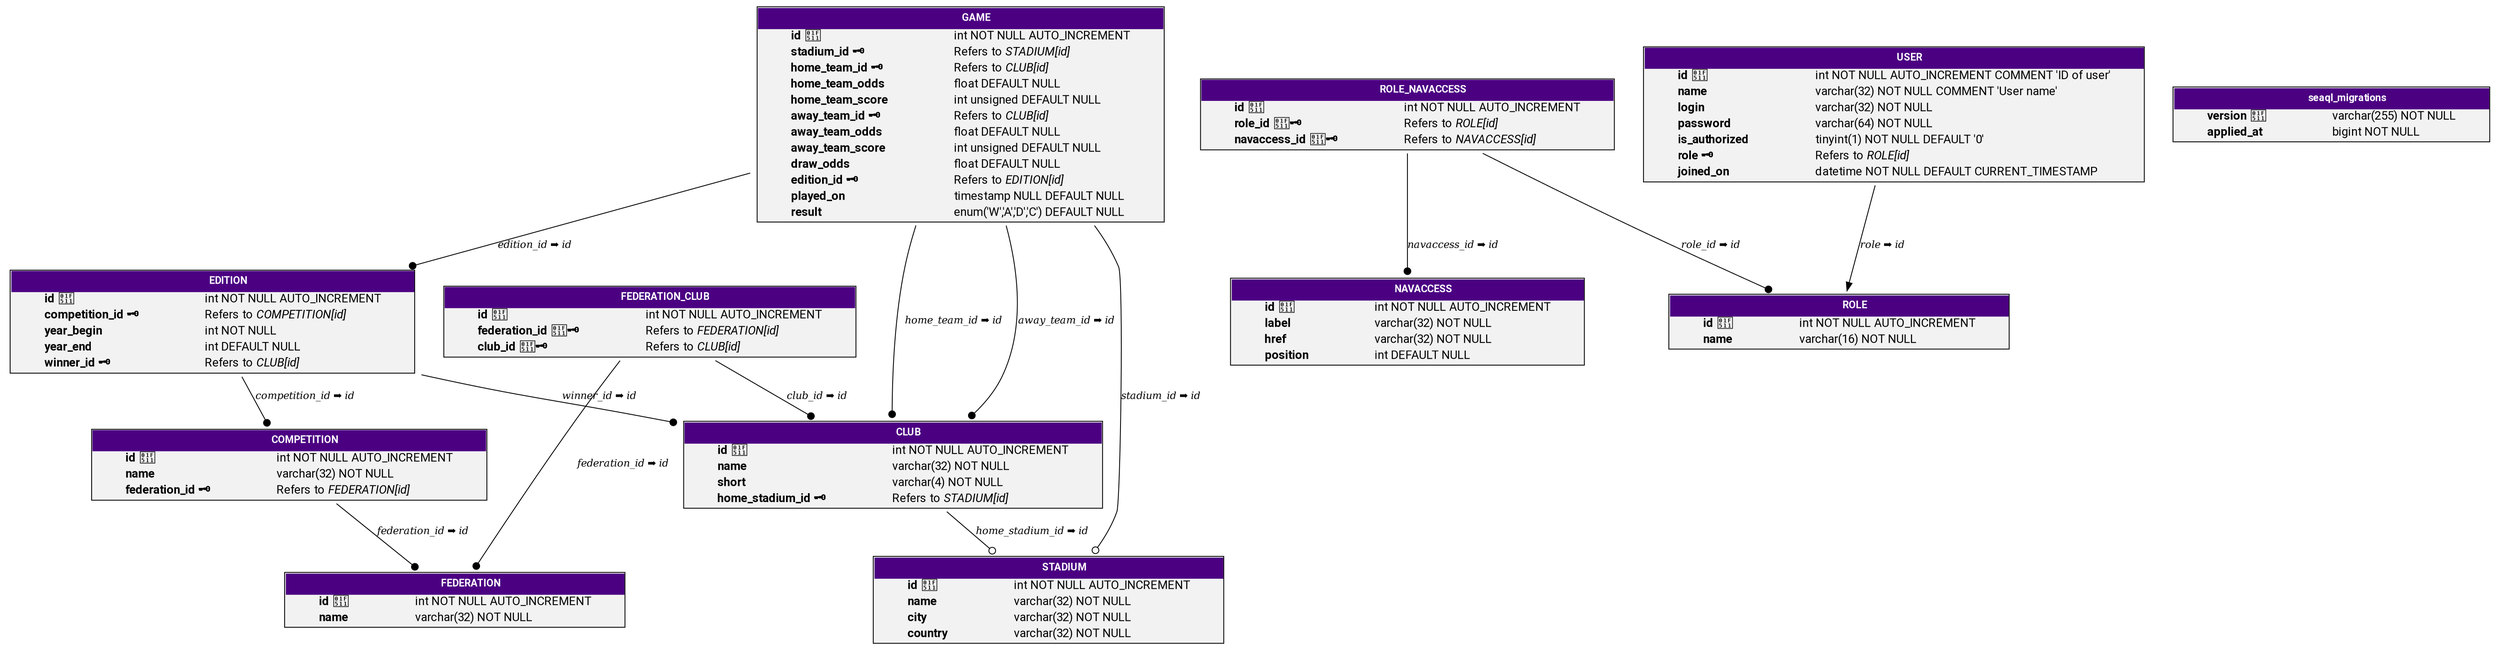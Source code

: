 //This file has been generated with doteur, enjoy!
digraph doteur {


    

    node [

        shape = "plaintext"
    ]



    

    "CLUB" [label=<
        <TABLE BGCOLOR="grey95" BORDER="1" CELLBORDER="0" CELLSPACING="0">

        <TR><TD COLSPAN="2" CELLPADDING="5" ALIGN="CENTER" BGCOLOR="indigo">
        <FONT FACE="Roboto" COLOR="white" POINT-SIZE="12">
        <B>CLUB</B>
        </FONT></TD></TR>

        <TR><TD ALIGN="LEFT" BORDER="0">
        <FONT COLOR="black" FACE="Roboto"><B>id 🔑</B></FONT>
        </TD><TD ALIGN="LEFT">
        <FONT FACE="Roboto" COLOR="black">int NOT NULL AUTO_INCREMENT</FONT>
        </TD></TR>

        <TR><TD ALIGN="LEFT" BORDER="0">
        <FONT COLOR="black" FACE="Roboto"><B>name</B></FONT>
        </TD><TD ALIGN="LEFT">
        <FONT COLOR="black" FACE="Roboto">varchar(32) NOT NULL</FONT>
        </TD></TR>

        <TR><TD ALIGN="LEFT" BORDER="0">
        <FONT COLOR="black" FACE="Roboto"><B>short</B></FONT>
        </TD><TD ALIGN="LEFT">
        <FONT COLOR="black" FACE="Roboto">varchar(4) NOT NULL</FONT>
        </TD></TR>

        <TR><TD ALIGN="LEFT" BORDER="0">
        <FONT COLOR="black" FACE="Roboto"><B>home_stadium_id 🗝️</B></FONT>
        </TD><TD ALIGN="LEFT">
        <FONT FACE="Roboto" COLOR="black">Refers to <I>STADIUM[id]</I></FONT>
        </TD></TR>

	</TABLE> >]


    "COMPETITION" [label=<
        <TABLE BGCOLOR="grey95" BORDER="1" CELLBORDER="0" CELLSPACING="0">

        <TR><TD COLSPAN="2" CELLPADDING="5" ALIGN="CENTER" BGCOLOR="indigo">
        <FONT FACE="Roboto" COLOR="white" POINT-SIZE="12">
        <B>COMPETITION</B>
        </FONT></TD></TR>

        <TR><TD ALIGN="LEFT" BORDER="0">
        <FONT COLOR="black" FACE="Roboto"><B>id 🔑</B></FONT>
        </TD><TD ALIGN="LEFT">
        <FONT FACE="Roboto" COLOR="black">int NOT NULL AUTO_INCREMENT</FONT>
        </TD></TR>

        <TR><TD ALIGN="LEFT" BORDER="0">
        <FONT COLOR="black" FACE="Roboto"><B>name</B></FONT>
        </TD><TD ALIGN="LEFT">
        <FONT COLOR="black" FACE="Roboto">varchar(32) NOT NULL</FONT>
        </TD></TR>

        <TR><TD ALIGN="LEFT" BORDER="0">
        <FONT COLOR="black" FACE="Roboto"><B>federation_id 🗝️</B></FONT>
        </TD><TD ALIGN="LEFT">
        <FONT FACE="Roboto" COLOR="black">Refers to <I>FEDERATION[id]</I></FONT>
        </TD></TR>

	</TABLE> >]


    "EDITION" [label=<
        <TABLE BGCOLOR="grey95" BORDER="1" CELLBORDER="0" CELLSPACING="0">

        <TR><TD COLSPAN="2" CELLPADDING="5" ALIGN="CENTER" BGCOLOR="indigo">
        <FONT FACE="Roboto" COLOR="white" POINT-SIZE="12">
        <B>EDITION</B>
        </FONT></TD></TR>

        <TR><TD ALIGN="LEFT" BORDER="0">
        <FONT COLOR="black" FACE="Roboto"><B>id 🔑</B></FONT>
        </TD><TD ALIGN="LEFT">
        <FONT FACE="Roboto" COLOR="black">int NOT NULL AUTO_INCREMENT</FONT>
        </TD></TR>

        <TR><TD ALIGN="LEFT" BORDER="0">
        <FONT COLOR="black" FACE="Roboto"><B>competition_id 🗝️</B></FONT>
        </TD><TD ALIGN="LEFT">
        <FONT FACE="Roboto" COLOR="black">Refers to <I>COMPETITION[id]</I></FONT>
        </TD></TR>

        <TR><TD ALIGN="LEFT" BORDER="0">
        <FONT COLOR="black" FACE="Roboto"><B>year_begin</B></FONT>
        </TD><TD ALIGN="LEFT">
        <FONT COLOR="black" FACE="Roboto">int NOT NULL</FONT>
        </TD></TR>

        <TR><TD ALIGN="LEFT" BORDER="0">
        <FONT COLOR="black" FACE="Roboto"><B>year_end</B></FONT>
        </TD><TD ALIGN="LEFT">
        <FONT COLOR="black" FACE="Roboto">int DEFAULT NULL</FONT>
        </TD></TR>

        <TR><TD ALIGN="LEFT" BORDER="0">
        <FONT COLOR="black" FACE="Roboto"><B>winner_id 🗝️</B></FONT>
        </TD><TD ALIGN="LEFT">
        <FONT FACE="Roboto" COLOR="black">Refers to <I>CLUB[id]</I></FONT>
        </TD></TR>

	</TABLE> >]


    "FEDERATION" [label=<
        <TABLE BGCOLOR="grey95" BORDER="1" CELLBORDER="0" CELLSPACING="0">

        <TR><TD COLSPAN="2" CELLPADDING="5" ALIGN="CENTER" BGCOLOR="indigo">
        <FONT FACE="Roboto" COLOR="white" POINT-SIZE="12">
        <B>FEDERATION</B>
        </FONT></TD></TR>

        <TR><TD ALIGN="LEFT" BORDER="0">
        <FONT COLOR="black" FACE="Roboto"><B>id 🔑</B></FONT>
        </TD><TD ALIGN="LEFT">
        <FONT FACE="Roboto" COLOR="black">int NOT NULL AUTO_INCREMENT</FONT>
        </TD></TR>

        <TR><TD ALIGN="LEFT" BORDER="0">
        <FONT COLOR="black" FACE="Roboto"><B>name</B></FONT>
        </TD><TD ALIGN="LEFT">
        <FONT COLOR="black" FACE="Roboto">varchar(32) NOT NULL</FONT>
        </TD></TR>

	</TABLE> >]


    "FEDERATION_CLUB" [label=<
        <TABLE BGCOLOR="grey95" BORDER="1" CELLBORDER="0" CELLSPACING="0">

        <TR><TD COLSPAN="2" CELLPADDING="5" ALIGN="CENTER" BGCOLOR="indigo">
        <FONT FACE="Roboto" COLOR="white" POINT-SIZE="12">
        <B>FEDERATION_CLUB</B>
        </FONT></TD></TR>

        <TR><TD ALIGN="LEFT" BORDER="0">
        <FONT COLOR="black" FACE="Roboto"><B>id 🔑</B></FONT>
        </TD><TD ALIGN="LEFT">
        <FONT FACE="Roboto" COLOR="black">int NOT NULL AUTO_INCREMENT</FONT>
        </TD></TR>

        <TR><TD ALIGN="LEFT" BORDER="0">
        <FONT COLOR="black" FACE="Roboto"><B>federation_id 🔑🗝️</B></FONT>
        </TD><TD ALIGN="LEFT">
        <FONT FACE="Roboto" COLOR="black">Refers to <I>FEDERATION[id]</I></FONT>
        </TD></TR>

        <TR><TD ALIGN="LEFT" BORDER="0">
        <FONT COLOR="black" FACE="Roboto"><B>club_id 🔑🗝️</B></FONT>
        </TD><TD ALIGN="LEFT">
        <FONT FACE="Roboto" COLOR="black">Refers to <I>CLUB[id]</I></FONT>
        </TD></TR>

	</TABLE> >]


    "GAME" [label=<
        <TABLE BGCOLOR="grey95" BORDER="1" CELLBORDER="0" CELLSPACING="0">

        <TR><TD COLSPAN="2" CELLPADDING="5" ALIGN="CENTER" BGCOLOR="indigo">
        <FONT FACE="Roboto" COLOR="white" POINT-SIZE="12">
        <B>GAME</B>
        </FONT></TD></TR>

        <TR><TD ALIGN="LEFT" BORDER="0">
        <FONT COLOR="black" FACE="Roboto"><B>id 🔑</B></FONT>
        </TD><TD ALIGN="LEFT">
        <FONT FACE="Roboto" COLOR="black">int NOT NULL AUTO_INCREMENT</FONT>
        </TD></TR>

        <TR><TD ALIGN="LEFT" BORDER="0">
        <FONT COLOR="black" FACE="Roboto"><B>stadium_id 🗝️</B></FONT>
        </TD><TD ALIGN="LEFT">
        <FONT FACE="Roboto" COLOR="black">Refers to <I>STADIUM[id]</I></FONT>
        </TD></TR>

        <TR><TD ALIGN="LEFT" BORDER="0">
        <FONT COLOR="black" FACE="Roboto"><B>home_team_id 🗝️</B></FONT>
        </TD><TD ALIGN="LEFT">
        <FONT FACE="Roboto" COLOR="black">Refers to <I>CLUB[id]</I></FONT>
        </TD></TR>

        <TR><TD ALIGN="LEFT" BORDER="0">
        <FONT COLOR="black" FACE="Roboto"><B>home_team_odds</B></FONT>
        </TD><TD ALIGN="LEFT">
        <FONT COLOR="black" FACE="Roboto">float DEFAULT NULL</FONT>
        </TD></TR>

        <TR><TD ALIGN="LEFT" BORDER="0">
        <FONT COLOR="black" FACE="Roboto"><B>home_team_score</B></FONT>
        </TD><TD ALIGN="LEFT">
        <FONT COLOR="black" FACE="Roboto">int unsigned DEFAULT NULL</FONT>
        </TD></TR>

        <TR><TD ALIGN="LEFT" BORDER="0">
        <FONT COLOR="black" FACE="Roboto"><B>away_team_id 🗝️</B></FONT>
        </TD><TD ALIGN="LEFT">
        <FONT FACE="Roboto" COLOR="black">Refers to <I>CLUB[id]</I></FONT>
        </TD></TR>

        <TR><TD ALIGN="LEFT" BORDER="0">
        <FONT COLOR="black" FACE="Roboto"><B>away_team_odds</B></FONT>
        </TD><TD ALIGN="LEFT">
        <FONT COLOR="black" FACE="Roboto">float DEFAULT NULL</FONT>
        </TD></TR>

        <TR><TD ALIGN="LEFT" BORDER="0">
        <FONT COLOR="black" FACE="Roboto"><B>away_team_score</B></FONT>
        </TD><TD ALIGN="LEFT">
        <FONT COLOR="black" FACE="Roboto">int unsigned DEFAULT NULL</FONT>
        </TD></TR>

        <TR><TD ALIGN="LEFT" BORDER="0">
        <FONT COLOR="black" FACE="Roboto"><B>draw_odds</B></FONT>
        </TD><TD ALIGN="LEFT">
        <FONT COLOR="black" FACE="Roboto">float DEFAULT NULL</FONT>
        </TD></TR>

        <TR><TD ALIGN="LEFT" BORDER="0">
        <FONT COLOR="black" FACE="Roboto"><B>edition_id 🗝️</B></FONT>
        </TD><TD ALIGN="LEFT">
        <FONT FACE="Roboto" COLOR="black">Refers to <I>EDITION[id]</I></FONT>
        </TD></TR>

        <TR><TD ALIGN="LEFT" BORDER="0">
        <FONT COLOR="black" FACE="Roboto"><B>played_on</B></FONT>
        </TD><TD ALIGN="LEFT">
        <FONT COLOR="black" FACE="Roboto">timestamp NULL DEFAULT NULL</FONT>
        </TD></TR>

        <TR><TD ALIGN="LEFT" BORDER="0">
        <FONT COLOR="black" FACE="Roboto"><B>result</B></FONT>
        </TD><TD ALIGN="LEFT">
        <FONT COLOR="black" FACE="Roboto">enum('W','A','D','C') DEFAULT NULL</FONT>
        </TD></TR>

	</TABLE> >]


    "NAVACCESS" [label=<
        <TABLE BGCOLOR="grey95" BORDER="1" CELLBORDER="0" CELLSPACING="0">

        <TR><TD COLSPAN="2" CELLPADDING="5" ALIGN="CENTER" BGCOLOR="indigo">
        <FONT FACE="Roboto" COLOR="white" POINT-SIZE="12">
        <B>NAVACCESS</B>
        </FONT></TD></TR>

        <TR><TD ALIGN="LEFT" BORDER="0">
        <FONT COLOR="black" FACE="Roboto"><B>id 🔑</B></FONT>
        </TD><TD ALIGN="LEFT">
        <FONT FACE="Roboto" COLOR="black">int NOT NULL AUTO_INCREMENT</FONT>
        </TD></TR>

        <TR><TD ALIGN="LEFT" BORDER="0">
        <FONT COLOR="black" FACE="Roboto"><B>label</B></FONT>
        </TD><TD ALIGN="LEFT">
        <FONT COLOR="black" FACE="Roboto">varchar(32) NOT NULL</FONT>
        </TD></TR>

        <TR><TD ALIGN="LEFT" BORDER="0">
        <FONT COLOR="black" FACE="Roboto"><B>href</B></FONT>
        </TD><TD ALIGN="LEFT">
        <FONT COLOR="black" FACE="Roboto">varchar(32) NOT NULL</FONT>
        </TD></TR>

        <TR><TD ALIGN="LEFT" BORDER="0">
        <FONT COLOR="black" FACE="Roboto"><B>position</B></FONT>
        </TD><TD ALIGN="LEFT">
        <FONT COLOR="black" FACE="Roboto">int DEFAULT NULL</FONT>
        </TD></TR>

	</TABLE> >]


    "ROLE" [label=<
        <TABLE BGCOLOR="grey95" BORDER="1" CELLBORDER="0" CELLSPACING="0">

        <TR><TD COLSPAN="2" CELLPADDING="5" ALIGN="CENTER" BGCOLOR="indigo">
        <FONT FACE="Roboto" COLOR="white" POINT-SIZE="12">
        <B>ROLE</B>
        </FONT></TD></TR>

        <TR><TD ALIGN="LEFT" BORDER="0">
        <FONT COLOR="black" FACE="Roboto"><B>id 🔑</B></FONT>
        </TD><TD ALIGN="LEFT">
        <FONT FACE="Roboto" COLOR="black">int NOT NULL AUTO_INCREMENT</FONT>
        </TD></TR>

        <TR><TD ALIGN="LEFT" BORDER="0">
        <FONT COLOR="black" FACE="Roboto"><B>name</B></FONT>
        </TD><TD ALIGN="LEFT">
        <FONT COLOR="black" FACE="Roboto">varchar(16) NOT NULL</FONT>
        </TD></TR>

	</TABLE> >]


    "ROLE_NAVACCESS" [label=<
        <TABLE BGCOLOR="grey95" BORDER="1" CELLBORDER="0" CELLSPACING="0">

        <TR><TD COLSPAN="2" CELLPADDING="5" ALIGN="CENTER" BGCOLOR="indigo">
        <FONT FACE="Roboto" COLOR="white" POINT-SIZE="12">
        <B>ROLE_NAVACCESS</B>
        </FONT></TD></TR>

        <TR><TD ALIGN="LEFT" BORDER="0">
        <FONT COLOR="black" FACE="Roboto"><B>id 🔑</B></FONT>
        </TD><TD ALIGN="LEFT">
        <FONT FACE="Roboto" COLOR="black">int NOT NULL AUTO_INCREMENT</FONT>
        </TD></TR>

        <TR><TD ALIGN="LEFT" BORDER="0">
        <FONT COLOR="black" FACE="Roboto"><B>role_id 🔑🗝️</B></FONT>
        </TD><TD ALIGN="LEFT">
        <FONT FACE="Roboto" COLOR="black">Refers to <I>ROLE[id]</I></FONT>
        </TD></TR>

        <TR><TD ALIGN="LEFT" BORDER="0">
        <FONT COLOR="black" FACE="Roboto"><B>navaccess_id 🔑🗝️</B></FONT>
        </TD><TD ALIGN="LEFT">
        <FONT FACE="Roboto" COLOR="black">Refers to <I>NAVACCESS[id]</I></FONT>
        </TD></TR>

	</TABLE> >]


    "STADIUM" [label=<
        <TABLE BGCOLOR="grey95" BORDER="1" CELLBORDER="0" CELLSPACING="0">

        <TR><TD COLSPAN="2" CELLPADDING="5" ALIGN="CENTER" BGCOLOR="indigo">
        <FONT FACE="Roboto" COLOR="white" POINT-SIZE="12">
        <B>STADIUM</B>
        </FONT></TD></TR>

        <TR><TD ALIGN="LEFT" BORDER="0">
        <FONT COLOR="black" FACE="Roboto"><B>id 🔑</B></FONT>
        </TD><TD ALIGN="LEFT">
        <FONT FACE="Roboto" COLOR="black">int NOT NULL AUTO_INCREMENT</FONT>
        </TD></TR>

        <TR><TD ALIGN="LEFT" BORDER="0">
        <FONT COLOR="black" FACE="Roboto"><B>name</B></FONT>
        </TD><TD ALIGN="LEFT">
        <FONT COLOR="black" FACE="Roboto">varchar(32) NOT NULL</FONT>
        </TD></TR>

        <TR><TD ALIGN="LEFT" BORDER="0">
        <FONT COLOR="black" FACE="Roboto"><B>city</B></FONT>
        </TD><TD ALIGN="LEFT">
        <FONT COLOR="black" FACE="Roboto">varchar(32) NOT NULL</FONT>
        </TD></TR>

        <TR><TD ALIGN="LEFT" BORDER="0">
        <FONT COLOR="black" FACE="Roboto"><B>country</B></FONT>
        </TD><TD ALIGN="LEFT">
        <FONT COLOR="black" FACE="Roboto">varchar(32) NOT NULL</FONT>
        </TD></TR>

	</TABLE> >]


    "USER" [label=<
        <TABLE BGCOLOR="grey95" BORDER="1" CELLBORDER="0" CELLSPACING="0">

        <TR><TD COLSPAN="2" CELLPADDING="5" ALIGN="CENTER" BGCOLOR="indigo">
        <FONT FACE="Roboto" COLOR="white" POINT-SIZE="12">
        <B>USER</B>
        </FONT></TD></TR>

        <TR><TD ALIGN="LEFT" BORDER="0">
        <FONT COLOR="black" FACE="Roboto"><B>id 🔑</B></FONT>
        </TD><TD ALIGN="LEFT">
        <FONT FACE="Roboto" COLOR="black">int NOT NULL AUTO_INCREMENT COMMENT 'ID of user'</FONT>
        </TD></TR>

        <TR><TD ALIGN="LEFT" BORDER="0">
        <FONT COLOR="black" FACE="Roboto"><B>name</B></FONT>
        </TD><TD ALIGN="LEFT">
        <FONT COLOR="black" FACE="Roboto">varchar(32) NOT NULL COMMENT 'User name'</FONT>
        </TD></TR>

        <TR><TD ALIGN="LEFT" BORDER="0">
        <FONT COLOR="black" FACE="Roboto"><B>login</B></FONT>
        </TD><TD ALIGN="LEFT">
        <FONT COLOR="black" FACE="Roboto">varchar(32) NOT NULL</FONT>
        </TD></TR>

        <TR><TD ALIGN="LEFT" BORDER="0">
        <FONT COLOR="black" FACE="Roboto"><B>password</B></FONT>
        </TD><TD ALIGN="LEFT">
        <FONT COLOR="black" FACE="Roboto">varchar(64) NOT NULL</FONT>
        </TD></TR>

        <TR><TD ALIGN="LEFT" BORDER="0">
        <FONT COLOR="black" FACE="Roboto"><B>is_authorized</B></FONT>
        </TD><TD ALIGN="LEFT">
        <FONT COLOR="black" FACE="Roboto">tinyint(1) NOT NULL DEFAULT '0'</FONT>
        </TD></TR>

        <TR><TD ALIGN="LEFT" BORDER="0">
        <FONT COLOR="black" FACE="Roboto"><B>role 🗝️</B></FONT>
        </TD><TD ALIGN="LEFT">
        <FONT FACE="Roboto" COLOR="black">Refers to <I>ROLE[id]</I></FONT>
        </TD></TR>

        <TR><TD ALIGN="LEFT" BORDER="0">
        <FONT COLOR="black" FACE="Roboto"><B>joined_on</B></FONT>
        </TD><TD ALIGN="LEFT">
        <FONT COLOR="black" FACE="Roboto">datetime NOT NULL DEFAULT CURRENT_TIMESTAMP</FONT>
        </TD></TR>

	</TABLE> >]


    "seaql_migrations" [label=<
        <TABLE BGCOLOR="grey95" BORDER="1" CELLBORDER="0" CELLSPACING="0">

        <TR><TD COLSPAN="2" CELLPADDING="5" ALIGN="CENTER" BGCOLOR="indigo">
        <FONT FACE="Roboto" COLOR="white" POINT-SIZE="12">
        <B>seaql_migrations</B>
        </FONT></TD></TR>

        <TR><TD ALIGN="LEFT" BORDER="0">
        <FONT COLOR="black" FACE="Roboto"><B>version 🔑</B></FONT>
        </TD><TD ALIGN="LEFT">
        <FONT FACE="Roboto" COLOR="black">varchar(255) NOT NULL</FONT>
        </TD></TR>

        <TR><TD ALIGN="LEFT" BORDER="0">
        <FONT COLOR="black" FACE="Roboto"><B>applied_at</B></FONT>
        </TD><TD ALIGN="LEFT">
        <FONT COLOR="black" FACE="Roboto">bigint NOT NULL</FONT>
        </TD></TR>

	</TABLE> >]

	CLUB -> STADIUM [label=<<I>home_stadium_id ➡ id</I>>, arrowhead = "odot", fontsize="12.0", ]
	COMPETITION -> FEDERATION [label=<<I>federation_id ➡ id</I>>, arrowhead = "dot", fontsize="12.0", ]
	EDITION -> COMPETITION [label=<<I>competition_id ➡ id</I>>, arrowhead = "dot", fontsize="12.0", ]
	EDITION -> CLUB [label=<<I>winner_id ➡ id</I>>, arrowhead = "dot", fontsize="12.0", ]
	FEDERATION_CLUB -> CLUB [label=<<I>club_id ➡ id</I>>, arrowhead = "dot", fontsize="12.0", ]
	FEDERATION_CLUB -> FEDERATION [label=<<I>federation_id ➡ id</I>>, arrowhead = "dot", fontsize="12.0", ]
	GAME -> CLUB [label=<<I>home_team_id ➡ id</I>>, arrowhead = "dot", fontsize="12.0", ]
	GAME -> CLUB [label=<<I>away_team_id ➡ id</I>>, arrowhead = "dot", fontsize="12.0", ]
	GAME -> EDITION [label=<<I>edition_id ➡ id</I>>, arrowhead = "dot", fontsize="12.0", ]
	GAME -> STADIUM [label=<<I>stadium_id ➡ id</I>>, arrowhead = "odot", fontsize="12.0", ]
	ROLE_NAVACCESS -> NAVACCESS [label=<<I>navaccess_id ➡ id</I>>, arrowhead = "dot", fontsize="12.0", ]
	ROLE_NAVACCESS -> ROLE [label=<<I>role_id ➡ id</I>>, arrowhead = "dot", fontsize="12.0", ]
	USER -> ROLE [label=<<I>role ➡ id</I>>, arrowhead = "normal", fontsize="12.0", ]

}